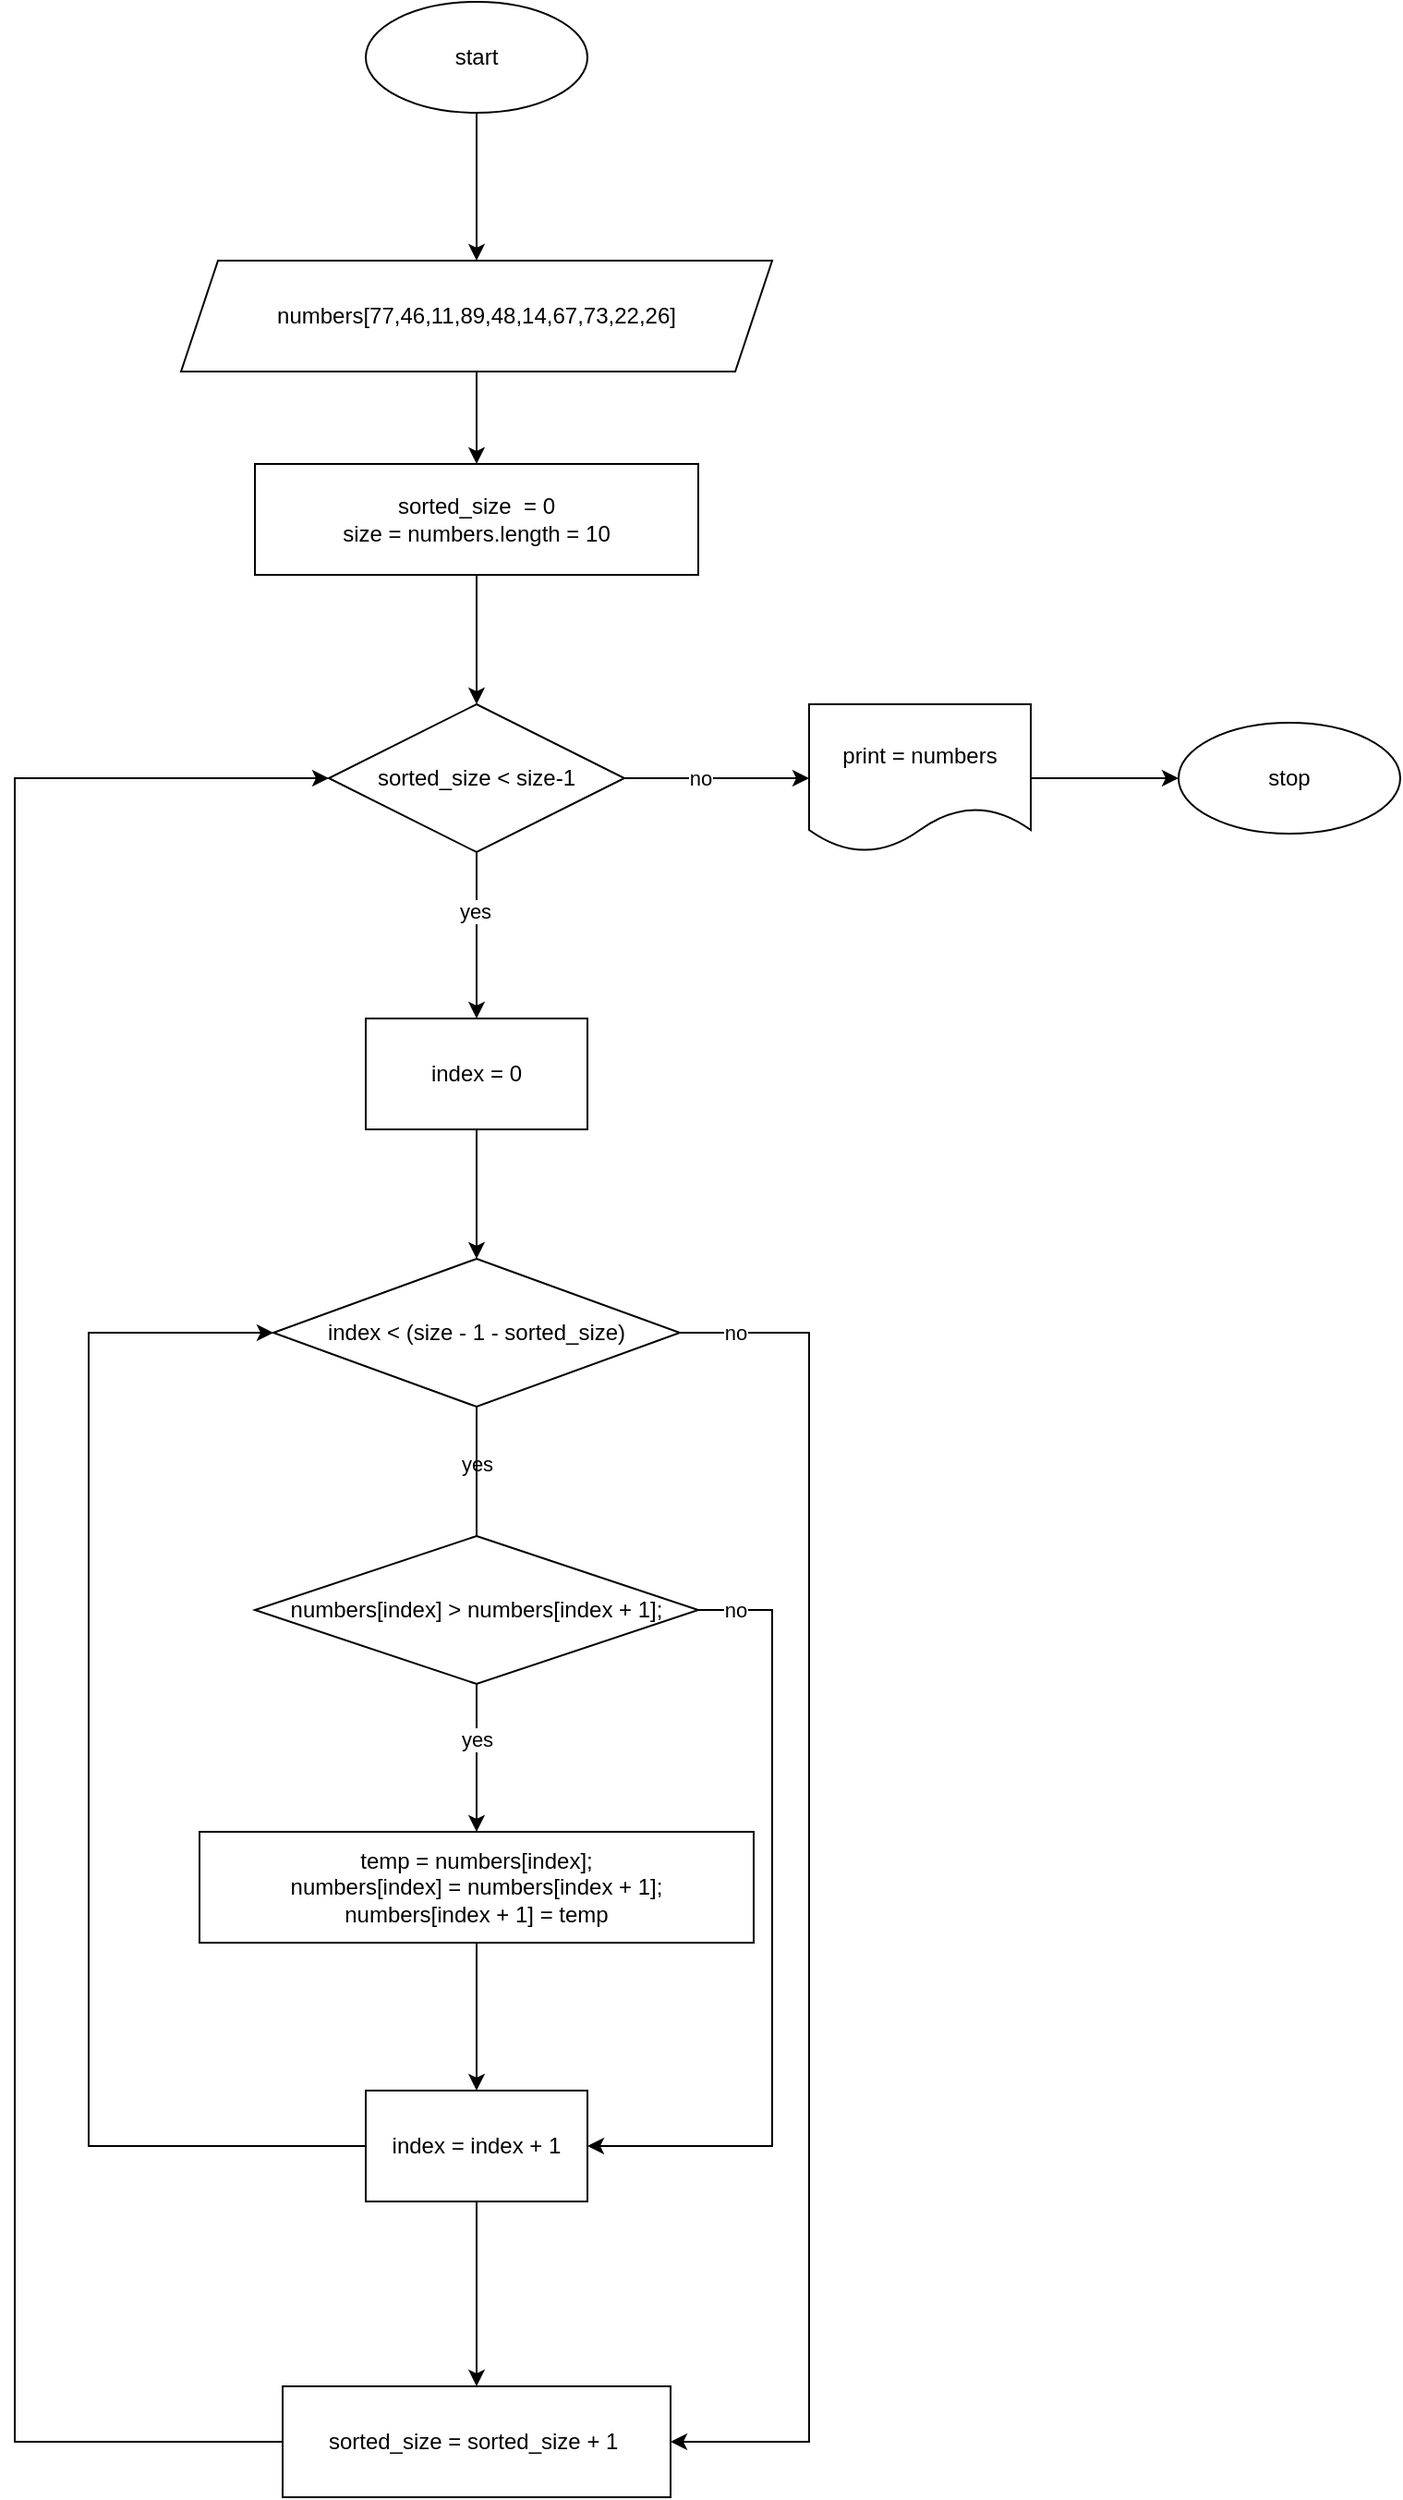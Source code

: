 <mxfile version="20.6.0" type="github">
  <diagram id="GJBDcur2XA8_138J-rAH" name="Страница 1">
    <mxGraphModel dx="2125" dy="1234" grid="1" gridSize="10" guides="1" tooltips="1" connect="1" arrows="1" fold="1" page="1" pageScale="1" pageWidth="1169" pageHeight="1654" math="0" shadow="0">
      <root>
        <mxCell id="0" />
        <mxCell id="1" parent="0" />
        <mxCell id="D-ztfnh9r1iO0S8KmQqy-3" value="" style="edgeStyle=orthogonalEdgeStyle;rounded=0;orthogonalLoop=1;jettySize=auto;html=1;" edge="1" parent="1" source="D-ztfnh9r1iO0S8KmQqy-1" target="D-ztfnh9r1iO0S8KmQqy-2">
          <mxGeometry relative="1" as="geometry" />
        </mxCell>
        <mxCell id="D-ztfnh9r1iO0S8KmQqy-1" value="start" style="ellipse;whiteSpace=wrap;html=1;" vertex="1" parent="1">
          <mxGeometry x="480" y="90" width="120" height="60" as="geometry" />
        </mxCell>
        <mxCell id="D-ztfnh9r1iO0S8KmQqy-5" style="edgeStyle=orthogonalEdgeStyle;rounded=0;orthogonalLoop=1;jettySize=auto;html=1;entryX=0.5;entryY=0;entryDx=0;entryDy=0;" edge="1" parent="1" source="D-ztfnh9r1iO0S8KmQqy-2" target="D-ztfnh9r1iO0S8KmQqy-4">
          <mxGeometry relative="1" as="geometry" />
        </mxCell>
        <mxCell id="D-ztfnh9r1iO0S8KmQqy-2" value="numbers[77,46,11,89,48,14,67,73,22,26]&lt;br&gt;" style="shape=parallelogram;perimeter=parallelogramPerimeter;whiteSpace=wrap;html=1;fixedSize=1;" vertex="1" parent="1">
          <mxGeometry x="380" y="230" width="320" height="60" as="geometry" />
        </mxCell>
        <mxCell id="D-ztfnh9r1iO0S8KmQqy-7" value="" style="edgeStyle=orthogonalEdgeStyle;rounded=0;orthogonalLoop=1;jettySize=auto;html=1;" edge="1" parent="1" source="D-ztfnh9r1iO0S8KmQqy-4" target="D-ztfnh9r1iO0S8KmQqy-6">
          <mxGeometry relative="1" as="geometry" />
        </mxCell>
        <mxCell id="D-ztfnh9r1iO0S8KmQqy-4" value="sorted_size&amp;nbsp; = 0&lt;br&gt;size = numbers.length = 10" style="whiteSpace=wrap;html=1;" vertex="1" parent="1">
          <mxGeometry x="420" y="340" width="240" height="60" as="geometry" />
        </mxCell>
        <mxCell id="D-ztfnh9r1iO0S8KmQqy-9" value="" style="edgeStyle=orthogonalEdgeStyle;rounded=0;orthogonalLoop=1;jettySize=auto;html=1;" edge="1" parent="1" source="D-ztfnh9r1iO0S8KmQqy-6" target="D-ztfnh9r1iO0S8KmQqy-8">
          <mxGeometry relative="1" as="geometry" />
        </mxCell>
        <mxCell id="D-ztfnh9r1iO0S8KmQqy-10" value="yes" style="edgeLabel;html=1;align=center;verticalAlign=middle;resizable=0;points=[];" vertex="1" connectable="0" parent="D-ztfnh9r1iO0S8KmQqy-9">
          <mxGeometry x="-0.289" y="-1" relative="1" as="geometry">
            <mxPoint as="offset" />
          </mxGeometry>
        </mxCell>
        <mxCell id="D-ztfnh9r1iO0S8KmQqy-22" value="" style="edgeStyle=orthogonalEdgeStyle;rounded=0;orthogonalLoop=1;jettySize=auto;html=1;" edge="1" parent="1" source="D-ztfnh9r1iO0S8KmQqy-6" target="D-ztfnh9r1iO0S8KmQqy-21">
          <mxGeometry relative="1" as="geometry" />
        </mxCell>
        <mxCell id="D-ztfnh9r1iO0S8KmQqy-25" value="no" style="edgeLabel;html=1;align=center;verticalAlign=middle;resizable=0;points=[];" vertex="1" connectable="0" parent="D-ztfnh9r1iO0S8KmQqy-22">
          <mxGeometry x="-0.326" y="2" relative="1" as="geometry">
            <mxPoint x="7" y="2" as="offset" />
          </mxGeometry>
        </mxCell>
        <mxCell id="D-ztfnh9r1iO0S8KmQqy-6" value="sorted_size &amp;lt; size-1" style="rhombus;whiteSpace=wrap;html=1;" vertex="1" parent="1">
          <mxGeometry x="460" y="470" width="160" height="80" as="geometry" />
        </mxCell>
        <mxCell id="D-ztfnh9r1iO0S8KmQqy-12" value="" style="edgeStyle=orthogonalEdgeStyle;rounded=0;orthogonalLoop=1;jettySize=auto;html=1;" edge="1" parent="1" source="D-ztfnh9r1iO0S8KmQqy-8" target="D-ztfnh9r1iO0S8KmQqy-11">
          <mxGeometry relative="1" as="geometry" />
        </mxCell>
        <mxCell id="D-ztfnh9r1iO0S8KmQqy-8" value="index = 0" style="whiteSpace=wrap;html=1;" vertex="1" parent="1">
          <mxGeometry x="480" y="640" width="120" height="60" as="geometry" />
        </mxCell>
        <mxCell id="D-ztfnh9r1iO0S8KmQqy-14" value="" style="edgeStyle=orthogonalEdgeStyle;rounded=0;orthogonalLoop=1;jettySize=auto;html=1;startArrow=none;" edge="1" parent="1" source="D-ztfnh9r1iO0S8KmQqy-27" target="D-ztfnh9r1iO0S8KmQqy-13">
          <mxGeometry relative="1" as="geometry" />
        </mxCell>
        <mxCell id="D-ztfnh9r1iO0S8KmQqy-15" value="yes" style="edgeLabel;html=1;align=center;verticalAlign=middle;resizable=0;points=[];" vertex="1" connectable="0" parent="D-ztfnh9r1iO0S8KmQqy-14">
          <mxGeometry x="0.262" relative="1" as="geometry">
            <mxPoint y="-170" as="offset" />
          </mxGeometry>
        </mxCell>
        <mxCell id="D-ztfnh9r1iO0S8KmQqy-31" value="yes" style="edgeLabel;html=1;align=center;verticalAlign=middle;resizable=0;points=[];" vertex="1" connectable="0" parent="D-ztfnh9r1iO0S8KmQqy-14">
          <mxGeometry x="0.304" relative="1" as="geometry">
            <mxPoint y="-22" as="offset" />
          </mxGeometry>
        </mxCell>
        <mxCell id="D-ztfnh9r1iO0S8KmQqy-18" style="edgeStyle=orthogonalEdgeStyle;rounded=0;orthogonalLoop=1;jettySize=auto;html=1;entryX=1;entryY=0.5;entryDx=0;entryDy=0;" edge="1" parent="1" source="D-ztfnh9r1iO0S8KmQqy-11" target="D-ztfnh9r1iO0S8KmQqy-19">
          <mxGeometry relative="1" as="geometry">
            <mxPoint x="720" y="1060" as="targetPoint" />
            <Array as="points">
              <mxPoint x="720" y="810" />
              <mxPoint x="720" y="1410" />
            </Array>
          </mxGeometry>
        </mxCell>
        <mxCell id="D-ztfnh9r1iO0S8KmQqy-26" value="no" style="edgeLabel;html=1;align=center;verticalAlign=middle;resizable=0;points=[];" vertex="1" connectable="0" parent="D-ztfnh9r1iO0S8KmQqy-18">
          <mxGeometry x="-0.926" y="-3" relative="1" as="geometry">
            <mxPoint x="2" y="-3" as="offset" />
          </mxGeometry>
        </mxCell>
        <mxCell id="D-ztfnh9r1iO0S8KmQqy-11" value="index &amp;lt; (size - 1 - sorted_size)" style="rhombus;whiteSpace=wrap;html=1;" vertex="1" parent="1">
          <mxGeometry x="430" y="770" width="220" height="80" as="geometry" />
        </mxCell>
        <mxCell id="D-ztfnh9r1iO0S8KmQqy-17" value="" style="edgeStyle=orthogonalEdgeStyle;rounded=0;orthogonalLoop=1;jettySize=auto;html=1;" edge="1" parent="1" source="D-ztfnh9r1iO0S8KmQqy-13" target="D-ztfnh9r1iO0S8KmQqy-16">
          <mxGeometry relative="1" as="geometry" />
        </mxCell>
        <mxCell id="D-ztfnh9r1iO0S8KmQqy-13" value="temp = numbers[index];&lt;br&gt;numbers[index] = numbers[index + 1];&lt;br&gt;numbers[index + 1] = temp" style="whiteSpace=wrap;html=1;" vertex="1" parent="1">
          <mxGeometry x="390" y="1080" width="300" height="60" as="geometry" />
        </mxCell>
        <mxCell id="D-ztfnh9r1iO0S8KmQqy-20" value="" style="edgeStyle=orthogonalEdgeStyle;rounded=0;orthogonalLoop=1;jettySize=auto;html=1;" edge="1" parent="1" source="D-ztfnh9r1iO0S8KmQqy-16" target="D-ztfnh9r1iO0S8KmQqy-19">
          <mxGeometry relative="1" as="geometry" />
        </mxCell>
        <mxCell id="D-ztfnh9r1iO0S8KmQqy-37" style="edgeStyle=orthogonalEdgeStyle;rounded=0;orthogonalLoop=1;jettySize=auto;html=1;entryX=0;entryY=0.5;entryDx=0;entryDy=0;" edge="1" parent="1" source="D-ztfnh9r1iO0S8KmQqy-16" target="D-ztfnh9r1iO0S8KmQqy-11">
          <mxGeometry relative="1" as="geometry">
            <mxPoint x="430" y="800" as="targetPoint" />
            <Array as="points">
              <mxPoint x="330" y="1250" />
              <mxPoint x="330" y="810" />
            </Array>
          </mxGeometry>
        </mxCell>
        <mxCell id="D-ztfnh9r1iO0S8KmQqy-16" value="index = index + 1" style="whiteSpace=wrap;html=1;" vertex="1" parent="1">
          <mxGeometry x="480" y="1220" width="120" height="60" as="geometry" />
        </mxCell>
        <mxCell id="D-ztfnh9r1iO0S8KmQqy-36" style="edgeStyle=orthogonalEdgeStyle;rounded=0;orthogonalLoop=1;jettySize=auto;html=1;entryX=0;entryY=0.5;entryDx=0;entryDy=0;" edge="1" parent="1" source="D-ztfnh9r1iO0S8KmQqy-19" target="D-ztfnh9r1iO0S8KmQqy-6">
          <mxGeometry relative="1" as="geometry">
            <Array as="points">
              <mxPoint x="290" y="510" />
            </Array>
          </mxGeometry>
        </mxCell>
        <mxCell id="D-ztfnh9r1iO0S8KmQqy-19" value="sorted_size = sorted_size + 1&amp;nbsp;" style="whiteSpace=wrap;html=1;" vertex="1" parent="1">
          <mxGeometry x="435" y="1380" width="210" height="60" as="geometry" />
        </mxCell>
        <mxCell id="D-ztfnh9r1iO0S8KmQqy-24" style="edgeStyle=orthogonalEdgeStyle;rounded=0;orthogonalLoop=1;jettySize=auto;html=1;entryX=0;entryY=0.5;entryDx=0;entryDy=0;" edge="1" parent="1" source="D-ztfnh9r1iO0S8KmQqy-21" target="D-ztfnh9r1iO0S8KmQqy-23">
          <mxGeometry relative="1" as="geometry" />
        </mxCell>
        <mxCell id="D-ztfnh9r1iO0S8KmQqy-21" value="print = numbers" style="shape=document;whiteSpace=wrap;html=1;boundedLbl=1;" vertex="1" parent="1">
          <mxGeometry x="720" y="470" width="120" height="80" as="geometry" />
        </mxCell>
        <mxCell id="D-ztfnh9r1iO0S8KmQqy-23" value="stop" style="ellipse;whiteSpace=wrap;html=1;" vertex="1" parent="1">
          <mxGeometry x="920" y="480" width="120" height="60" as="geometry" />
        </mxCell>
        <mxCell id="D-ztfnh9r1iO0S8KmQqy-34" style="edgeStyle=orthogonalEdgeStyle;rounded=0;orthogonalLoop=1;jettySize=auto;html=1;entryX=1;entryY=0.5;entryDx=0;entryDy=0;" edge="1" parent="1" source="D-ztfnh9r1iO0S8KmQqy-27" target="D-ztfnh9r1iO0S8KmQqy-16">
          <mxGeometry relative="1" as="geometry">
            <Array as="points">
              <mxPoint x="700" y="960" />
              <mxPoint x="700" y="1250" />
            </Array>
          </mxGeometry>
        </mxCell>
        <mxCell id="D-ztfnh9r1iO0S8KmQqy-35" value="no" style="edgeLabel;html=1;align=center;verticalAlign=middle;resizable=0;points=[];" vertex="1" connectable="0" parent="D-ztfnh9r1iO0S8KmQqy-34">
          <mxGeometry x="-0.947" relative="1" as="geometry">
            <mxPoint x="8" as="offset" />
          </mxGeometry>
        </mxCell>
        <mxCell id="D-ztfnh9r1iO0S8KmQqy-27" value="numbers[index] &amp;gt; numbers[index + 1];" style="rhombus;whiteSpace=wrap;html=1;" vertex="1" parent="1">
          <mxGeometry x="420" y="920" width="240" height="80" as="geometry" />
        </mxCell>
        <mxCell id="D-ztfnh9r1iO0S8KmQqy-28" value="" style="edgeStyle=orthogonalEdgeStyle;rounded=0;orthogonalLoop=1;jettySize=auto;html=1;endArrow=none;" edge="1" parent="1" source="D-ztfnh9r1iO0S8KmQqy-11" target="D-ztfnh9r1iO0S8KmQqy-27">
          <mxGeometry relative="1" as="geometry">
            <mxPoint x="540" y="850.0" as="sourcePoint" />
            <mxPoint x="540" y="1080" as="targetPoint" />
          </mxGeometry>
        </mxCell>
      </root>
    </mxGraphModel>
  </diagram>
</mxfile>
